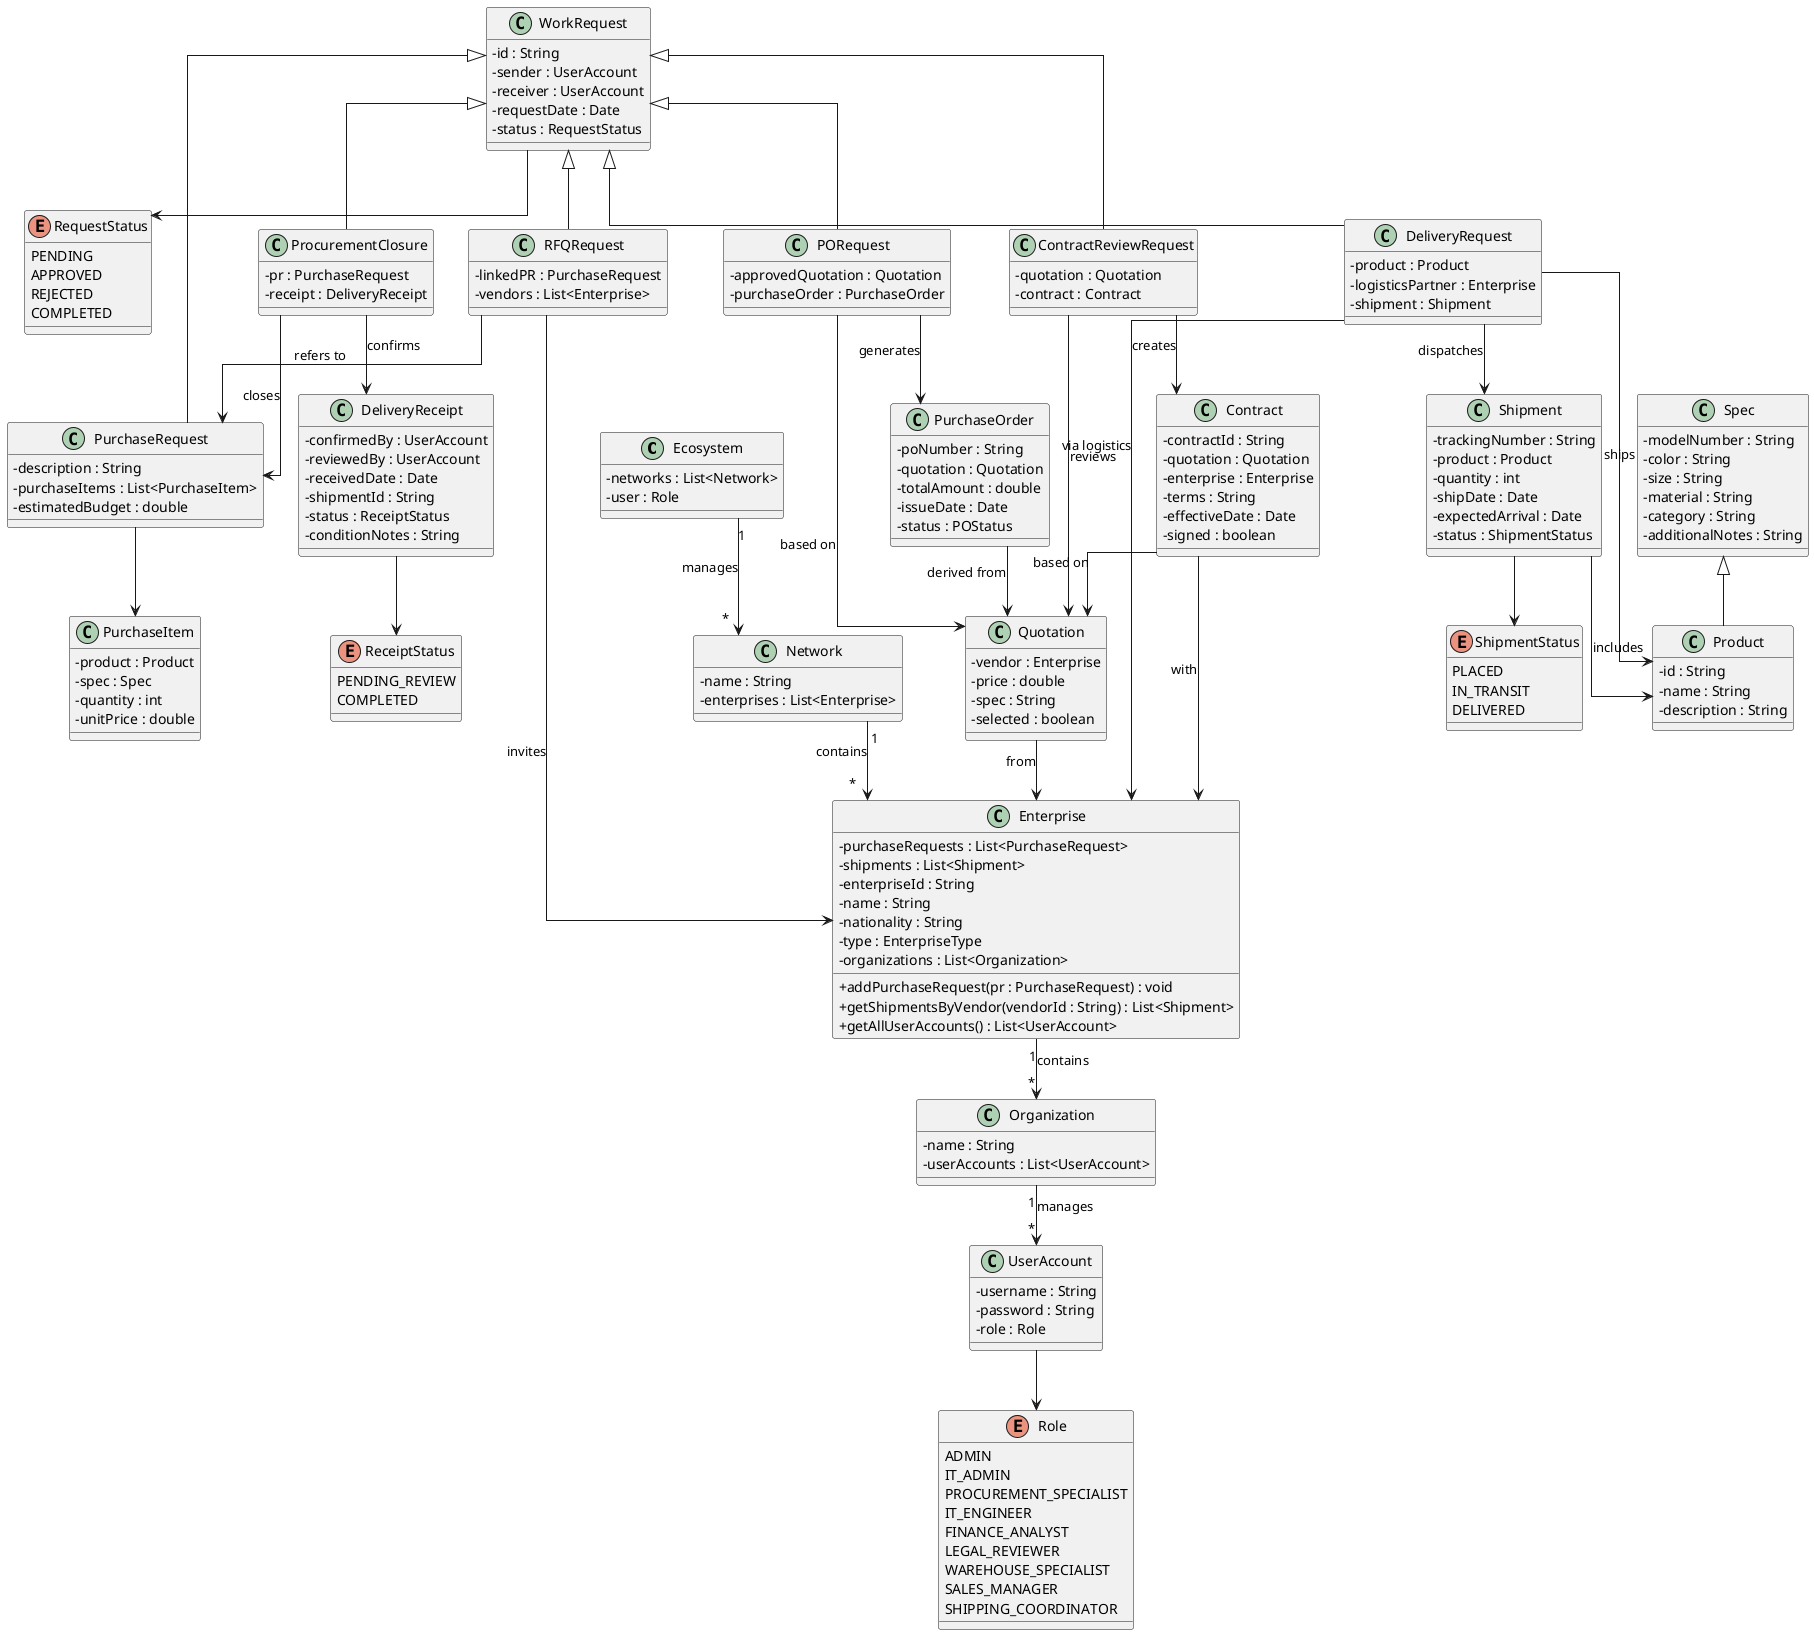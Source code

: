 @startuml
skinparam linetype ortho
skinparam classAttributeIconSize 0

' ================= Layer 0: Ecosystem =================

class Ecosystem {
    - networks : List<Network>
    - user : Role
}

class Network {
    - name : String
    - enterprises : List<Enterprise>
}

Ecosystem "1" --> "*" Network : manages

' ================= Layer 1: Enterprise & Org =================

class Enterprise {
    - purchaseRequests : List<PurchaseRequest>
    - shipments : List<Shipment>
    - enterpriseId : String
    - name : String
    - nationality : String
    - type : EnterpriseType
    - organizations : List<Organization>
    + addPurchaseRequest(pr : PurchaseRequest) : void
    + getShipmentsByVendor(vendorId : String) : List<Shipment>
    + getAllUserAccounts() : List<UserAccount>
}

class Organization {
    - name : String
    - userAccounts : List<UserAccount>
}

Network "1" --> "*" Enterprise : contains
Enterprise "1" --> "*" Organization : contains
Organization "1" --> "*" UserAccount : manages

' ================= Layer 2: Users =================
class UserAccount {
    - username : String
    - password : String
    - role : Role
}

enum Role {
    ADMIN
    IT_ADMIN
    PROCUREMENT_SPECIALIST
    IT_ENGINEER
    FINANCE_ANALYST
    LEGAL_REVIEWER
    WAREHOUSE_SPECIALIST
    SALES_MANAGER
    SHIPPING_COORDINATOR
}

UserAccount --> Role

' ================= Layer 3: WorkRequest Superclass =================

enum RequestStatus {
    PENDING
    APPROVED
    REJECTED
    COMPLETED
}

class WorkRequest {
    - id : String
    - sender : UserAccount
    - receiver : UserAccount
    - requestDate : Date
    - status : RequestStatus
}

WorkRequest --> RequestStatus

WorkRequest <|-- PurchaseRequest
WorkRequest <|-- RFQRequest
WorkRequest <|-- PORequest
WorkRequest <|-- ContractReviewRequest
WorkRequest <|-- DeliveryRequest
WorkRequest <|-- ProcurementClosure

' ================= Layer 4: WorkRequest Subclasses =================
class PurchaseRequest {
    - description : String
    - purchaseItems : List<PurchaseItem>
    - estimatedBudget : double
}

class RFQRequest {
    - linkedPR : PurchaseRequest
    - vendors : List<Enterprise>
}

class PORequest {
    - approvedQuotation : Quotation
    - purchaseOrder : PurchaseOrder
}

' File by Vendor (TSMC), Update approved & contract signed field
class ContractReviewRequest {
    - quotation : Quotation
    - contract : Contract
}

class DeliveryRequest {
    - product : Product
    - logisticsPartner : Enterprise
    - shipment : Shipment
}

class ProcurementClosure {
    - pr : PurchaseRequest
    - receipt : DeliveryReceipt
}

' ================= Layer 5: Supporting Domain Models =================
class Quotation {
    - vendor : Enterprise
    - price : double
    - spec : String
    - selected : boolean
}

class PurchaseOrder {
    - poNumber : String
    - quotation : Quotation
    - totalAmount : double
    - issueDate : Date
    - status : POStatus
}

class Contract {
    - contractId : String
    - quotation : Quotation
    - enterprise : Enterprise
    - terms : String
    - effectiveDate : Date
    - signed : boolean
}

class Shipment {
    - trackingNumber : String
    - product : Product
    - quantity : int
    - shipDate : Date
    - expectedArrival : Date
    - status : ShipmentStatus
}

enum ShipmentStatus {
    PLACED
    IN_TRANSIT
    DELIVERED
}

Shipment --> ShipmentStatus

enum ReceiptStatus {
    PENDING_REVIEW
    COMPLETED
}

class DeliveryReceipt {
    - confirmedBy : UserAccount
    - reviewedBy : UserAccount
    - receivedDate : Date
    - shipmentId : String
    - status : ReceiptStatus
    - conditionNotes : String
}

DeliveryReceipt --> ReceiptStatus

class Spec {
    - modelNumber : String
    - color : String
    - size : String
    - material : String
    - category : String
    - additionalNotes : String
}

class Product extends Spec {
    - id : String
    - name : String
    - description : String
}

class PurchaseItem {
    - product : Product
    - spec : Spec
    - quantity : int
    - unitPrice : double
}

PurchaseRequest --> PurchaseItem

' ================= Relationships (Flow) =================
RFQRequest --> PurchaseRequest : refers to
RFQRequest --> Enterprise : invites

PORequest --> Quotation : based on
PORequest --> PurchaseOrder : generates

ContractReviewRequest --> Quotation : reviews
ContractReviewRequest --> Contract : creates

DeliveryRequest --> Product : ships
DeliveryRequest --> Enterprise : via logistics
DeliveryRequest --> Shipment : dispatches

ProcurementClosure --> PurchaseRequest : closes
ProcurementClosure --> DeliveryReceipt : confirms

Quotation --> Enterprise : from
PurchaseOrder --> Quotation : derived from
Contract --> Enterprise : with
Contract --> Quotation : based on
Shipment --> Product : includes
@enduml